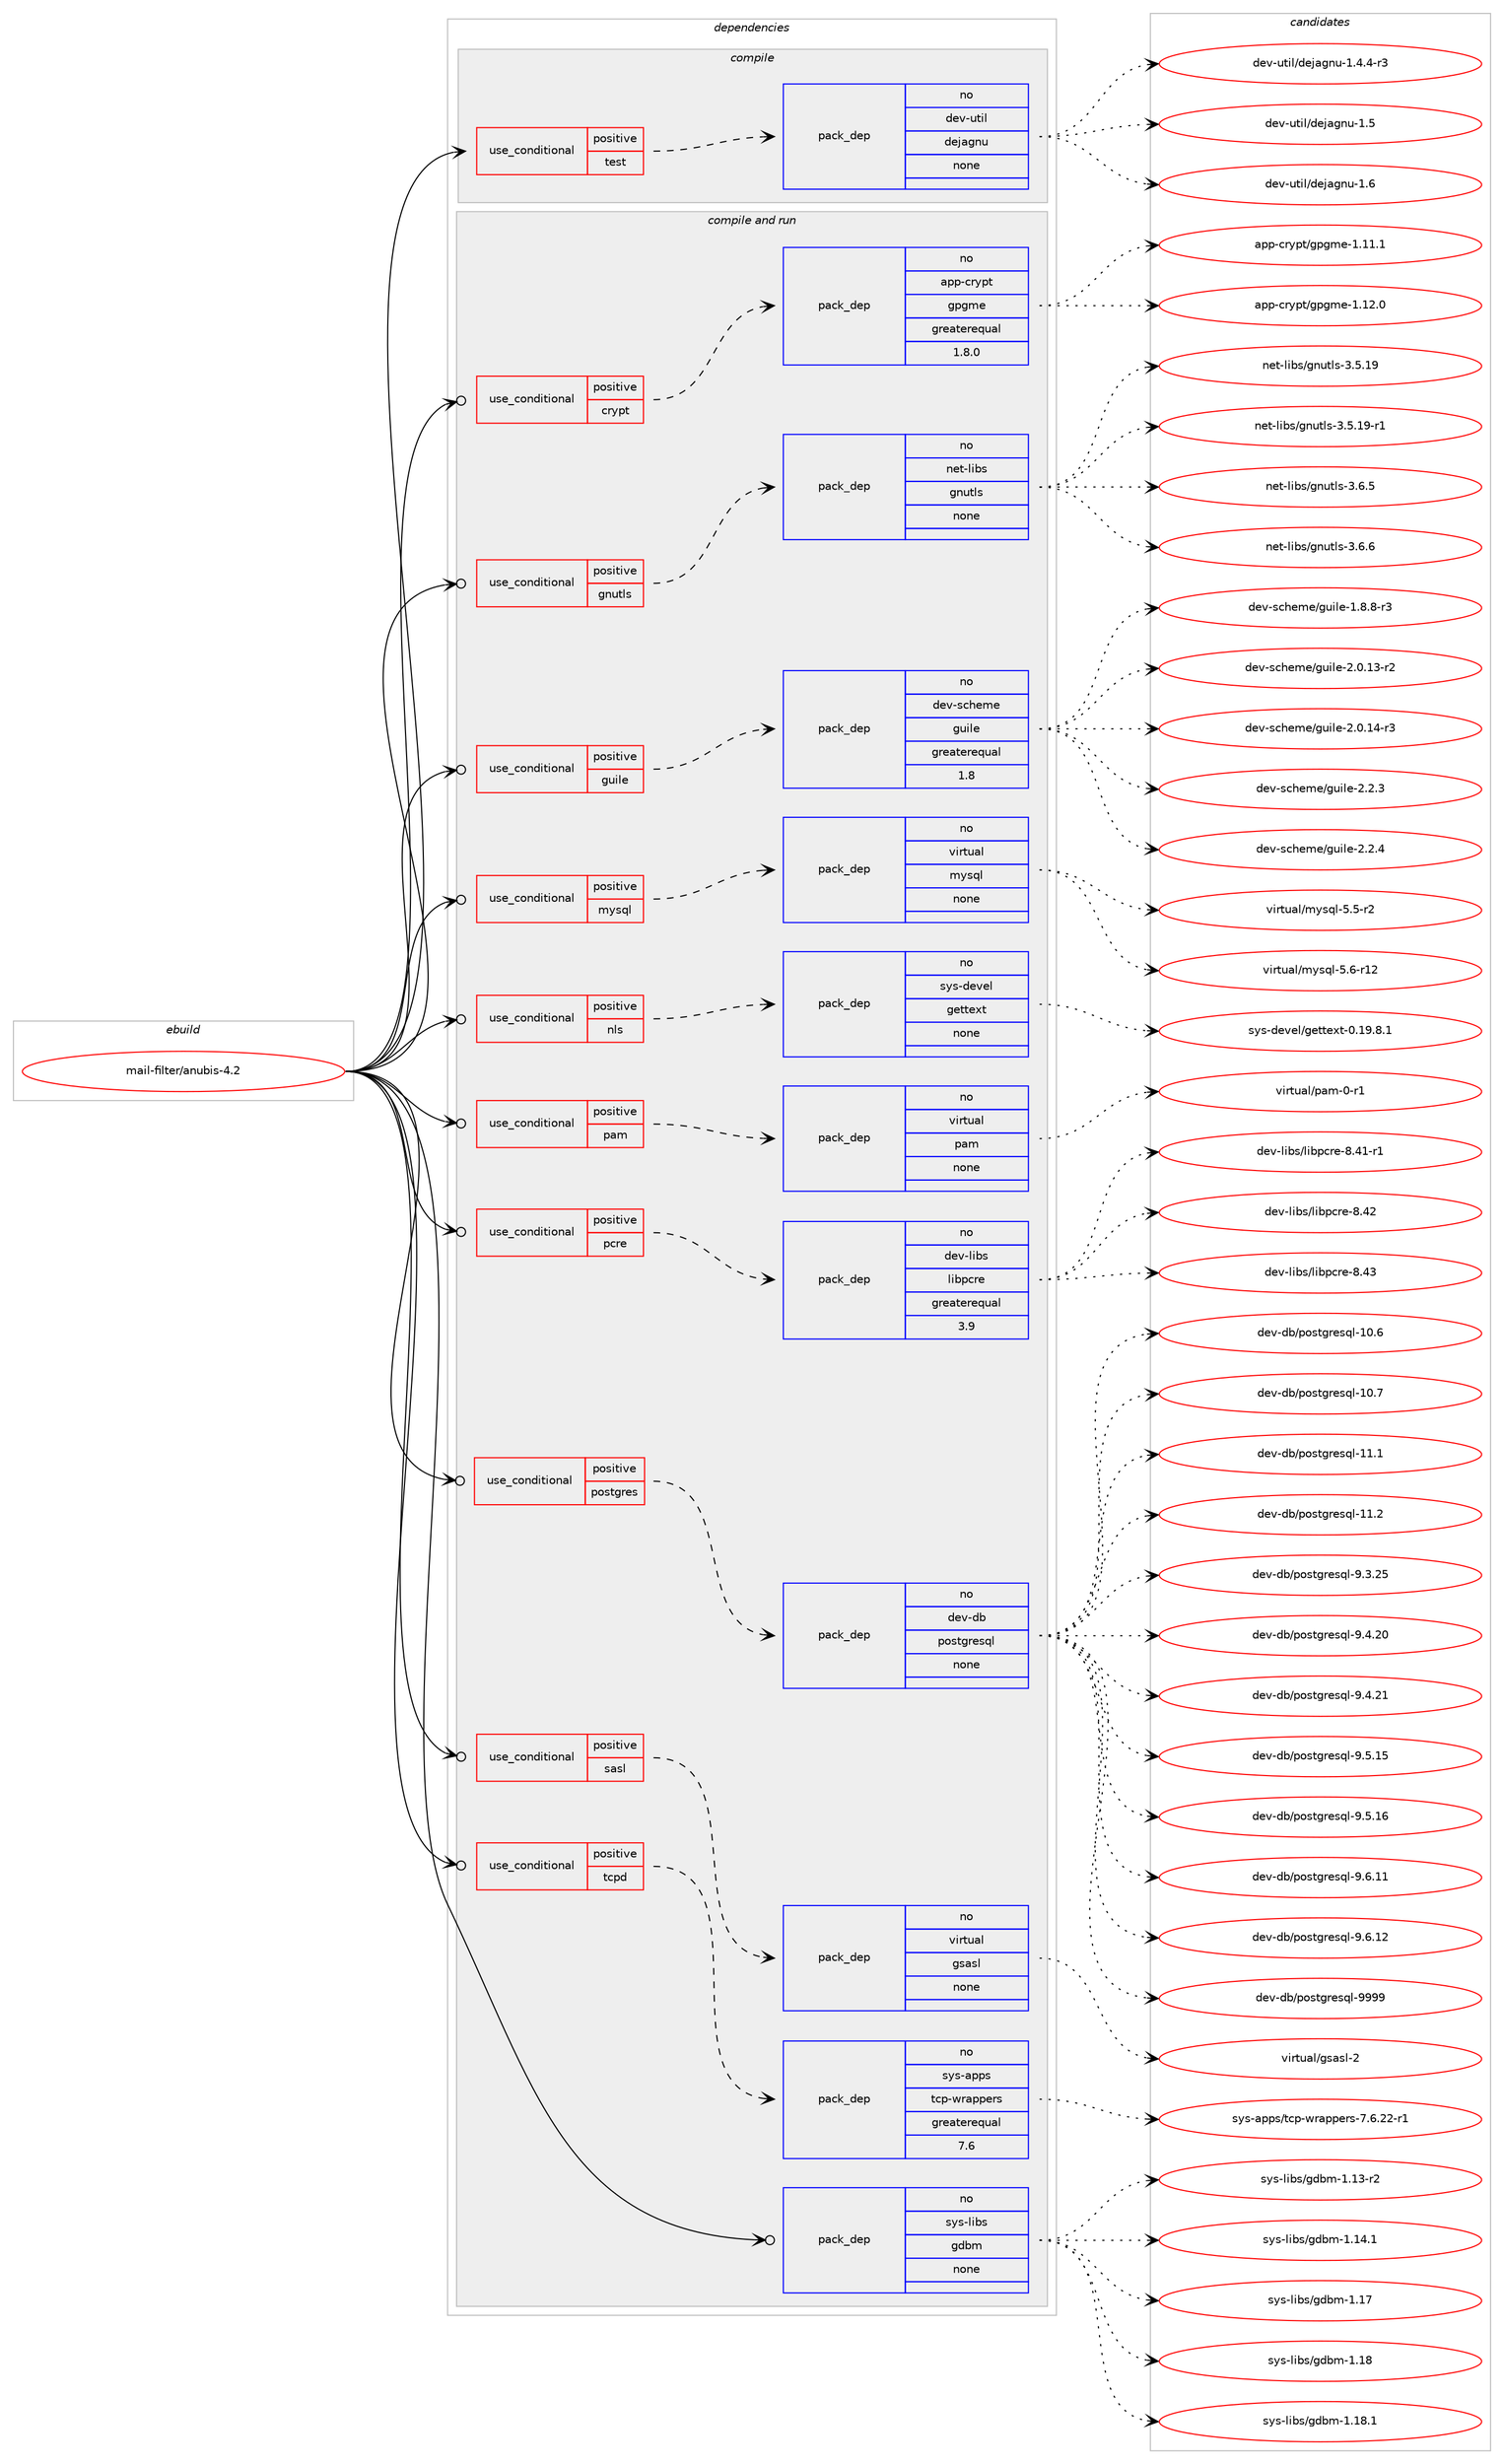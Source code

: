 digraph prolog {

# *************
# Graph options
# *************

newrank=true;
concentrate=true;
compound=true;
graph [rankdir=LR,fontname=Helvetica,fontsize=10,ranksep=1.5];#, ranksep=2.5, nodesep=0.2];
edge  [arrowhead=vee];
node  [fontname=Helvetica,fontsize=10];

# **********
# The ebuild
# **********

subgraph cluster_leftcol {
color=gray;
rank=same;
label=<<i>ebuild</i>>;
id [label="mail-filter/anubis-4.2", color=red, width=4, href="../mail-filter/anubis-4.2.svg"];
}

# ****************
# The dependencies
# ****************

subgraph cluster_midcol {
color=gray;
label=<<i>dependencies</i>>;
subgraph cluster_compile {
fillcolor="#eeeeee";
style=filled;
label=<<i>compile</i>>;
subgraph cond430790 {
dependency1595074 [label=<<TABLE BORDER="0" CELLBORDER="1" CELLSPACING="0" CELLPADDING="4"><TR><TD ROWSPAN="3" CELLPADDING="10">use_conditional</TD></TR><TR><TD>positive</TD></TR><TR><TD>test</TD></TR></TABLE>>, shape=none, color=red];
subgraph pack1139197 {
dependency1595075 [label=<<TABLE BORDER="0" CELLBORDER="1" CELLSPACING="0" CELLPADDING="4" WIDTH="220"><TR><TD ROWSPAN="6" CELLPADDING="30">pack_dep</TD></TR><TR><TD WIDTH="110">no</TD></TR><TR><TD>dev-util</TD></TR><TR><TD>dejagnu</TD></TR><TR><TD>none</TD></TR><TR><TD></TD></TR></TABLE>>, shape=none, color=blue];
}
dependency1595074:e -> dependency1595075:w [weight=20,style="dashed",arrowhead="vee"];
}
id:e -> dependency1595074:w [weight=20,style="solid",arrowhead="vee"];
}
subgraph cluster_compileandrun {
fillcolor="#eeeeee";
style=filled;
label=<<i>compile and run</i>>;
subgraph cond430791 {
dependency1595076 [label=<<TABLE BORDER="0" CELLBORDER="1" CELLSPACING="0" CELLPADDING="4"><TR><TD ROWSPAN="3" CELLPADDING="10">use_conditional</TD></TR><TR><TD>positive</TD></TR><TR><TD>crypt</TD></TR></TABLE>>, shape=none, color=red];
subgraph pack1139198 {
dependency1595077 [label=<<TABLE BORDER="0" CELLBORDER="1" CELLSPACING="0" CELLPADDING="4" WIDTH="220"><TR><TD ROWSPAN="6" CELLPADDING="30">pack_dep</TD></TR><TR><TD WIDTH="110">no</TD></TR><TR><TD>app-crypt</TD></TR><TR><TD>gpgme</TD></TR><TR><TD>greaterequal</TD></TR><TR><TD>1.8.0</TD></TR></TABLE>>, shape=none, color=blue];
}
dependency1595076:e -> dependency1595077:w [weight=20,style="dashed",arrowhead="vee"];
}
id:e -> dependency1595076:w [weight=20,style="solid",arrowhead="odotvee"];
subgraph cond430792 {
dependency1595078 [label=<<TABLE BORDER="0" CELLBORDER="1" CELLSPACING="0" CELLPADDING="4"><TR><TD ROWSPAN="3" CELLPADDING="10">use_conditional</TD></TR><TR><TD>positive</TD></TR><TR><TD>gnutls</TD></TR></TABLE>>, shape=none, color=red];
subgraph pack1139199 {
dependency1595079 [label=<<TABLE BORDER="0" CELLBORDER="1" CELLSPACING="0" CELLPADDING="4" WIDTH="220"><TR><TD ROWSPAN="6" CELLPADDING="30">pack_dep</TD></TR><TR><TD WIDTH="110">no</TD></TR><TR><TD>net-libs</TD></TR><TR><TD>gnutls</TD></TR><TR><TD>none</TD></TR><TR><TD></TD></TR></TABLE>>, shape=none, color=blue];
}
dependency1595078:e -> dependency1595079:w [weight=20,style="dashed",arrowhead="vee"];
}
id:e -> dependency1595078:w [weight=20,style="solid",arrowhead="odotvee"];
subgraph cond430793 {
dependency1595080 [label=<<TABLE BORDER="0" CELLBORDER="1" CELLSPACING="0" CELLPADDING="4"><TR><TD ROWSPAN="3" CELLPADDING="10">use_conditional</TD></TR><TR><TD>positive</TD></TR><TR><TD>guile</TD></TR></TABLE>>, shape=none, color=red];
subgraph pack1139200 {
dependency1595081 [label=<<TABLE BORDER="0" CELLBORDER="1" CELLSPACING="0" CELLPADDING="4" WIDTH="220"><TR><TD ROWSPAN="6" CELLPADDING="30">pack_dep</TD></TR><TR><TD WIDTH="110">no</TD></TR><TR><TD>dev-scheme</TD></TR><TR><TD>guile</TD></TR><TR><TD>greaterequal</TD></TR><TR><TD>1.8</TD></TR></TABLE>>, shape=none, color=blue];
}
dependency1595080:e -> dependency1595081:w [weight=20,style="dashed",arrowhead="vee"];
}
id:e -> dependency1595080:w [weight=20,style="solid",arrowhead="odotvee"];
subgraph cond430794 {
dependency1595082 [label=<<TABLE BORDER="0" CELLBORDER="1" CELLSPACING="0" CELLPADDING="4"><TR><TD ROWSPAN="3" CELLPADDING="10">use_conditional</TD></TR><TR><TD>positive</TD></TR><TR><TD>mysql</TD></TR></TABLE>>, shape=none, color=red];
subgraph pack1139201 {
dependency1595083 [label=<<TABLE BORDER="0" CELLBORDER="1" CELLSPACING="0" CELLPADDING="4" WIDTH="220"><TR><TD ROWSPAN="6" CELLPADDING="30">pack_dep</TD></TR><TR><TD WIDTH="110">no</TD></TR><TR><TD>virtual</TD></TR><TR><TD>mysql</TD></TR><TR><TD>none</TD></TR><TR><TD></TD></TR></TABLE>>, shape=none, color=blue];
}
dependency1595082:e -> dependency1595083:w [weight=20,style="dashed",arrowhead="vee"];
}
id:e -> dependency1595082:w [weight=20,style="solid",arrowhead="odotvee"];
subgraph cond430795 {
dependency1595084 [label=<<TABLE BORDER="0" CELLBORDER="1" CELLSPACING="0" CELLPADDING="4"><TR><TD ROWSPAN="3" CELLPADDING="10">use_conditional</TD></TR><TR><TD>positive</TD></TR><TR><TD>nls</TD></TR></TABLE>>, shape=none, color=red];
subgraph pack1139202 {
dependency1595085 [label=<<TABLE BORDER="0" CELLBORDER="1" CELLSPACING="0" CELLPADDING="4" WIDTH="220"><TR><TD ROWSPAN="6" CELLPADDING="30">pack_dep</TD></TR><TR><TD WIDTH="110">no</TD></TR><TR><TD>sys-devel</TD></TR><TR><TD>gettext</TD></TR><TR><TD>none</TD></TR><TR><TD></TD></TR></TABLE>>, shape=none, color=blue];
}
dependency1595084:e -> dependency1595085:w [weight=20,style="dashed",arrowhead="vee"];
}
id:e -> dependency1595084:w [weight=20,style="solid",arrowhead="odotvee"];
subgraph cond430796 {
dependency1595086 [label=<<TABLE BORDER="0" CELLBORDER="1" CELLSPACING="0" CELLPADDING="4"><TR><TD ROWSPAN="3" CELLPADDING="10">use_conditional</TD></TR><TR><TD>positive</TD></TR><TR><TD>pam</TD></TR></TABLE>>, shape=none, color=red];
subgraph pack1139203 {
dependency1595087 [label=<<TABLE BORDER="0" CELLBORDER="1" CELLSPACING="0" CELLPADDING="4" WIDTH="220"><TR><TD ROWSPAN="6" CELLPADDING="30">pack_dep</TD></TR><TR><TD WIDTH="110">no</TD></TR><TR><TD>virtual</TD></TR><TR><TD>pam</TD></TR><TR><TD>none</TD></TR><TR><TD></TD></TR></TABLE>>, shape=none, color=blue];
}
dependency1595086:e -> dependency1595087:w [weight=20,style="dashed",arrowhead="vee"];
}
id:e -> dependency1595086:w [weight=20,style="solid",arrowhead="odotvee"];
subgraph cond430797 {
dependency1595088 [label=<<TABLE BORDER="0" CELLBORDER="1" CELLSPACING="0" CELLPADDING="4"><TR><TD ROWSPAN="3" CELLPADDING="10">use_conditional</TD></TR><TR><TD>positive</TD></TR><TR><TD>pcre</TD></TR></TABLE>>, shape=none, color=red];
subgraph pack1139204 {
dependency1595089 [label=<<TABLE BORDER="0" CELLBORDER="1" CELLSPACING="0" CELLPADDING="4" WIDTH="220"><TR><TD ROWSPAN="6" CELLPADDING="30">pack_dep</TD></TR><TR><TD WIDTH="110">no</TD></TR><TR><TD>dev-libs</TD></TR><TR><TD>libpcre</TD></TR><TR><TD>greaterequal</TD></TR><TR><TD>3.9</TD></TR></TABLE>>, shape=none, color=blue];
}
dependency1595088:e -> dependency1595089:w [weight=20,style="dashed",arrowhead="vee"];
}
id:e -> dependency1595088:w [weight=20,style="solid",arrowhead="odotvee"];
subgraph cond430798 {
dependency1595090 [label=<<TABLE BORDER="0" CELLBORDER="1" CELLSPACING="0" CELLPADDING="4"><TR><TD ROWSPAN="3" CELLPADDING="10">use_conditional</TD></TR><TR><TD>positive</TD></TR><TR><TD>postgres</TD></TR></TABLE>>, shape=none, color=red];
subgraph pack1139205 {
dependency1595091 [label=<<TABLE BORDER="0" CELLBORDER="1" CELLSPACING="0" CELLPADDING="4" WIDTH="220"><TR><TD ROWSPAN="6" CELLPADDING="30">pack_dep</TD></TR><TR><TD WIDTH="110">no</TD></TR><TR><TD>dev-db</TD></TR><TR><TD>postgresql</TD></TR><TR><TD>none</TD></TR><TR><TD></TD></TR></TABLE>>, shape=none, color=blue];
}
dependency1595090:e -> dependency1595091:w [weight=20,style="dashed",arrowhead="vee"];
}
id:e -> dependency1595090:w [weight=20,style="solid",arrowhead="odotvee"];
subgraph cond430799 {
dependency1595092 [label=<<TABLE BORDER="0" CELLBORDER="1" CELLSPACING="0" CELLPADDING="4"><TR><TD ROWSPAN="3" CELLPADDING="10">use_conditional</TD></TR><TR><TD>positive</TD></TR><TR><TD>sasl</TD></TR></TABLE>>, shape=none, color=red];
subgraph pack1139206 {
dependency1595093 [label=<<TABLE BORDER="0" CELLBORDER="1" CELLSPACING="0" CELLPADDING="4" WIDTH="220"><TR><TD ROWSPAN="6" CELLPADDING="30">pack_dep</TD></TR><TR><TD WIDTH="110">no</TD></TR><TR><TD>virtual</TD></TR><TR><TD>gsasl</TD></TR><TR><TD>none</TD></TR><TR><TD></TD></TR></TABLE>>, shape=none, color=blue];
}
dependency1595092:e -> dependency1595093:w [weight=20,style="dashed",arrowhead="vee"];
}
id:e -> dependency1595092:w [weight=20,style="solid",arrowhead="odotvee"];
subgraph cond430800 {
dependency1595094 [label=<<TABLE BORDER="0" CELLBORDER="1" CELLSPACING="0" CELLPADDING="4"><TR><TD ROWSPAN="3" CELLPADDING="10">use_conditional</TD></TR><TR><TD>positive</TD></TR><TR><TD>tcpd</TD></TR></TABLE>>, shape=none, color=red];
subgraph pack1139207 {
dependency1595095 [label=<<TABLE BORDER="0" CELLBORDER="1" CELLSPACING="0" CELLPADDING="4" WIDTH="220"><TR><TD ROWSPAN="6" CELLPADDING="30">pack_dep</TD></TR><TR><TD WIDTH="110">no</TD></TR><TR><TD>sys-apps</TD></TR><TR><TD>tcp-wrappers</TD></TR><TR><TD>greaterequal</TD></TR><TR><TD>7.6</TD></TR></TABLE>>, shape=none, color=blue];
}
dependency1595094:e -> dependency1595095:w [weight=20,style="dashed",arrowhead="vee"];
}
id:e -> dependency1595094:w [weight=20,style="solid",arrowhead="odotvee"];
subgraph pack1139208 {
dependency1595096 [label=<<TABLE BORDER="0" CELLBORDER="1" CELLSPACING="0" CELLPADDING="4" WIDTH="220"><TR><TD ROWSPAN="6" CELLPADDING="30">pack_dep</TD></TR><TR><TD WIDTH="110">no</TD></TR><TR><TD>sys-libs</TD></TR><TR><TD>gdbm</TD></TR><TR><TD>none</TD></TR><TR><TD></TD></TR></TABLE>>, shape=none, color=blue];
}
id:e -> dependency1595096:w [weight=20,style="solid",arrowhead="odotvee"];
}
subgraph cluster_run {
fillcolor="#eeeeee";
style=filled;
label=<<i>run</i>>;
}
}

# **************
# The candidates
# **************

subgraph cluster_choices {
rank=same;
color=gray;
label=<<i>candidates</i>>;

subgraph choice1139197 {
color=black;
nodesep=1;
choice1001011184511711610510847100101106971031101174549465246524511451 [label="dev-util/dejagnu-1.4.4-r3", color=red, width=4,href="../dev-util/dejagnu-1.4.4-r3.svg"];
choice10010111845117116105108471001011069710311011745494653 [label="dev-util/dejagnu-1.5", color=red, width=4,href="../dev-util/dejagnu-1.5.svg"];
choice10010111845117116105108471001011069710311011745494654 [label="dev-util/dejagnu-1.6", color=red, width=4,href="../dev-util/dejagnu-1.6.svg"];
dependency1595075:e -> choice1001011184511711610510847100101106971031101174549465246524511451:w [style=dotted,weight="100"];
dependency1595075:e -> choice10010111845117116105108471001011069710311011745494653:w [style=dotted,weight="100"];
dependency1595075:e -> choice10010111845117116105108471001011069710311011745494654:w [style=dotted,weight="100"];
}
subgraph choice1139198 {
color=black;
nodesep=1;
choice9711211245991141211121164710311210310910145494649494649 [label="app-crypt/gpgme-1.11.1", color=red, width=4,href="../app-crypt/gpgme-1.11.1.svg"];
choice9711211245991141211121164710311210310910145494649504648 [label="app-crypt/gpgme-1.12.0", color=red, width=4,href="../app-crypt/gpgme-1.12.0.svg"];
dependency1595077:e -> choice9711211245991141211121164710311210310910145494649494649:w [style=dotted,weight="100"];
dependency1595077:e -> choice9711211245991141211121164710311210310910145494649504648:w [style=dotted,weight="100"];
}
subgraph choice1139199 {
color=black;
nodesep=1;
choice11010111645108105981154710311011711610811545514653464957 [label="net-libs/gnutls-3.5.19", color=red, width=4,href="../net-libs/gnutls-3.5.19.svg"];
choice110101116451081059811547103110117116108115455146534649574511449 [label="net-libs/gnutls-3.5.19-r1", color=red, width=4,href="../net-libs/gnutls-3.5.19-r1.svg"];
choice110101116451081059811547103110117116108115455146544653 [label="net-libs/gnutls-3.6.5", color=red, width=4,href="../net-libs/gnutls-3.6.5.svg"];
choice110101116451081059811547103110117116108115455146544654 [label="net-libs/gnutls-3.6.6", color=red, width=4,href="../net-libs/gnutls-3.6.6.svg"];
dependency1595079:e -> choice11010111645108105981154710311011711610811545514653464957:w [style=dotted,weight="100"];
dependency1595079:e -> choice110101116451081059811547103110117116108115455146534649574511449:w [style=dotted,weight="100"];
dependency1595079:e -> choice110101116451081059811547103110117116108115455146544653:w [style=dotted,weight="100"];
dependency1595079:e -> choice110101116451081059811547103110117116108115455146544654:w [style=dotted,weight="100"];
}
subgraph choice1139200 {
color=black;
nodesep=1;
choice1001011184511599104101109101471031171051081014549465646564511451 [label="dev-scheme/guile-1.8.8-r3", color=red, width=4,href="../dev-scheme/guile-1.8.8-r3.svg"];
choice100101118451159910410110910147103117105108101455046484649514511450 [label="dev-scheme/guile-2.0.13-r2", color=red, width=4,href="../dev-scheme/guile-2.0.13-r2.svg"];
choice100101118451159910410110910147103117105108101455046484649524511451 [label="dev-scheme/guile-2.0.14-r3", color=red, width=4,href="../dev-scheme/guile-2.0.14-r3.svg"];
choice100101118451159910410110910147103117105108101455046504651 [label="dev-scheme/guile-2.2.3", color=red, width=4,href="../dev-scheme/guile-2.2.3.svg"];
choice100101118451159910410110910147103117105108101455046504652 [label="dev-scheme/guile-2.2.4", color=red, width=4,href="../dev-scheme/guile-2.2.4.svg"];
dependency1595081:e -> choice1001011184511599104101109101471031171051081014549465646564511451:w [style=dotted,weight="100"];
dependency1595081:e -> choice100101118451159910410110910147103117105108101455046484649514511450:w [style=dotted,weight="100"];
dependency1595081:e -> choice100101118451159910410110910147103117105108101455046484649524511451:w [style=dotted,weight="100"];
dependency1595081:e -> choice100101118451159910410110910147103117105108101455046504651:w [style=dotted,weight="100"];
dependency1595081:e -> choice100101118451159910410110910147103117105108101455046504652:w [style=dotted,weight="100"];
}
subgraph choice1139201 {
color=black;
nodesep=1;
choice1181051141161179710847109121115113108455346534511450 [label="virtual/mysql-5.5-r2", color=red, width=4,href="../virtual/mysql-5.5-r2.svg"];
choice118105114116117971084710912111511310845534654451144950 [label="virtual/mysql-5.6-r12", color=red, width=4,href="../virtual/mysql-5.6-r12.svg"];
dependency1595083:e -> choice1181051141161179710847109121115113108455346534511450:w [style=dotted,weight="100"];
dependency1595083:e -> choice118105114116117971084710912111511310845534654451144950:w [style=dotted,weight="100"];
}
subgraph choice1139202 {
color=black;
nodesep=1;
choice1151211154510010111810110847103101116116101120116454846495746564649 [label="sys-devel/gettext-0.19.8.1", color=red, width=4,href="../sys-devel/gettext-0.19.8.1.svg"];
dependency1595085:e -> choice1151211154510010111810110847103101116116101120116454846495746564649:w [style=dotted,weight="100"];
}
subgraph choice1139203 {
color=black;
nodesep=1;
choice11810511411611797108471129710945484511449 [label="virtual/pam-0-r1", color=red, width=4,href="../virtual/pam-0-r1.svg"];
dependency1595087:e -> choice11810511411611797108471129710945484511449:w [style=dotted,weight="100"];
}
subgraph choice1139204 {
color=black;
nodesep=1;
choice100101118451081059811547108105981129911410145564652494511449 [label="dev-libs/libpcre-8.41-r1", color=red, width=4,href="../dev-libs/libpcre-8.41-r1.svg"];
choice10010111845108105981154710810598112991141014556465250 [label="dev-libs/libpcre-8.42", color=red, width=4,href="../dev-libs/libpcre-8.42.svg"];
choice10010111845108105981154710810598112991141014556465251 [label="dev-libs/libpcre-8.43", color=red, width=4,href="../dev-libs/libpcre-8.43.svg"];
dependency1595089:e -> choice100101118451081059811547108105981129911410145564652494511449:w [style=dotted,weight="100"];
dependency1595089:e -> choice10010111845108105981154710810598112991141014556465250:w [style=dotted,weight="100"];
dependency1595089:e -> choice10010111845108105981154710810598112991141014556465251:w [style=dotted,weight="100"];
}
subgraph choice1139205 {
color=black;
nodesep=1;
choice1001011184510098471121111151161031141011151131084549484654 [label="dev-db/postgresql-10.6", color=red, width=4,href="../dev-db/postgresql-10.6.svg"];
choice1001011184510098471121111151161031141011151131084549484655 [label="dev-db/postgresql-10.7", color=red, width=4,href="../dev-db/postgresql-10.7.svg"];
choice1001011184510098471121111151161031141011151131084549494649 [label="dev-db/postgresql-11.1", color=red, width=4,href="../dev-db/postgresql-11.1.svg"];
choice1001011184510098471121111151161031141011151131084549494650 [label="dev-db/postgresql-11.2", color=red, width=4,href="../dev-db/postgresql-11.2.svg"];
choice10010111845100984711211111511610311410111511310845574651465053 [label="dev-db/postgresql-9.3.25", color=red, width=4,href="../dev-db/postgresql-9.3.25.svg"];
choice10010111845100984711211111511610311410111511310845574652465048 [label="dev-db/postgresql-9.4.20", color=red, width=4,href="../dev-db/postgresql-9.4.20.svg"];
choice10010111845100984711211111511610311410111511310845574652465049 [label="dev-db/postgresql-9.4.21", color=red, width=4,href="../dev-db/postgresql-9.4.21.svg"];
choice10010111845100984711211111511610311410111511310845574653464953 [label="dev-db/postgresql-9.5.15", color=red, width=4,href="../dev-db/postgresql-9.5.15.svg"];
choice10010111845100984711211111511610311410111511310845574653464954 [label="dev-db/postgresql-9.5.16", color=red, width=4,href="../dev-db/postgresql-9.5.16.svg"];
choice10010111845100984711211111511610311410111511310845574654464949 [label="dev-db/postgresql-9.6.11", color=red, width=4,href="../dev-db/postgresql-9.6.11.svg"];
choice10010111845100984711211111511610311410111511310845574654464950 [label="dev-db/postgresql-9.6.12", color=red, width=4,href="../dev-db/postgresql-9.6.12.svg"];
choice1001011184510098471121111151161031141011151131084557575757 [label="dev-db/postgresql-9999", color=red, width=4,href="../dev-db/postgresql-9999.svg"];
dependency1595091:e -> choice1001011184510098471121111151161031141011151131084549484654:w [style=dotted,weight="100"];
dependency1595091:e -> choice1001011184510098471121111151161031141011151131084549484655:w [style=dotted,weight="100"];
dependency1595091:e -> choice1001011184510098471121111151161031141011151131084549494649:w [style=dotted,weight="100"];
dependency1595091:e -> choice1001011184510098471121111151161031141011151131084549494650:w [style=dotted,weight="100"];
dependency1595091:e -> choice10010111845100984711211111511610311410111511310845574651465053:w [style=dotted,weight="100"];
dependency1595091:e -> choice10010111845100984711211111511610311410111511310845574652465048:w [style=dotted,weight="100"];
dependency1595091:e -> choice10010111845100984711211111511610311410111511310845574652465049:w [style=dotted,weight="100"];
dependency1595091:e -> choice10010111845100984711211111511610311410111511310845574653464953:w [style=dotted,weight="100"];
dependency1595091:e -> choice10010111845100984711211111511610311410111511310845574653464954:w [style=dotted,weight="100"];
dependency1595091:e -> choice10010111845100984711211111511610311410111511310845574654464949:w [style=dotted,weight="100"];
dependency1595091:e -> choice10010111845100984711211111511610311410111511310845574654464950:w [style=dotted,weight="100"];
dependency1595091:e -> choice1001011184510098471121111151161031141011151131084557575757:w [style=dotted,weight="100"];
}
subgraph choice1139206 {
color=black;
nodesep=1;
choice1181051141161179710847103115971151084550 [label="virtual/gsasl-2", color=red, width=4,href="../virtual/gsasl-2.svg"];
dependency1595093:e -> choice1181051141161179710847103115971151084550:w [style=dotted,weight="100"];
}
subgraph choice1139207 {
color=black;
nodesep=1;
choice115121115459711211211547116991124511911497112112101114115455546544650504511449 [label="sys-apps/tcp-wrappers-7.6.22-r1", color=red, width=4,href="../sys-apps/tcp-wrappers-7.6.22-r1.svg"];
dependency1595095:e -> choice115121115459711211211547116991124511911497112112101114115455546544650504511449:w [style=dotted,weight="100"];
}
subgraph choice1139208 {
color=black;
nodesep=1;
choice1151211154510810598115471031009810945494649514511450 [label="sys-libs/gdbm-1.13-r2", color=red, width=4,href="../sys-libs/gdbm-1.13-r2.svg"];
choice1151211154510810598115471031009810945494649524649 [label="sys-libs/gdbm-1.14.1", color=red, width=4,href="../sys-libs/gdbm-1.14.1.svg"];
choice115121115451081059811547103100981094549464955 [label="sys-libs/gdbm-1.17", color=red, width=4,href="../sys-libs/gdbm-1.17.svg"];
choice115121115451081059811547103100981094549464956 [label="sys-libs/gdbm-1.18", color=red, width=4,href="../sys-libs/gdbm-1.18.svg"];
choice1151211154510810598115471031009810945494649564649 [label="sys-libs/gdbm-1.18.1", color=red, width=4,href="../sys-libs/gdbm-1.18.1.svg"];
dependency1595096:e -> choice1151211154510810598115471031009810945494649514511450:w [style=dotted,weight="100"];
dependency1595096:e -> choice1151211154510810598115471031009810945494649524649:w [style=dotted,weight="100"];
dependency1595096:e -> choice115121115451081059811547103100981094549464955:w [style=dotted,weight="100"];
dependency1595096:e -> choice115121115451081059811547103100981094549464956:w [style=dotted,weight="100"];
dependency1595096:e -> choice1151211154510810598115471031009810945494649564649:w [style=dotted,weight="100"];
}
}

}
